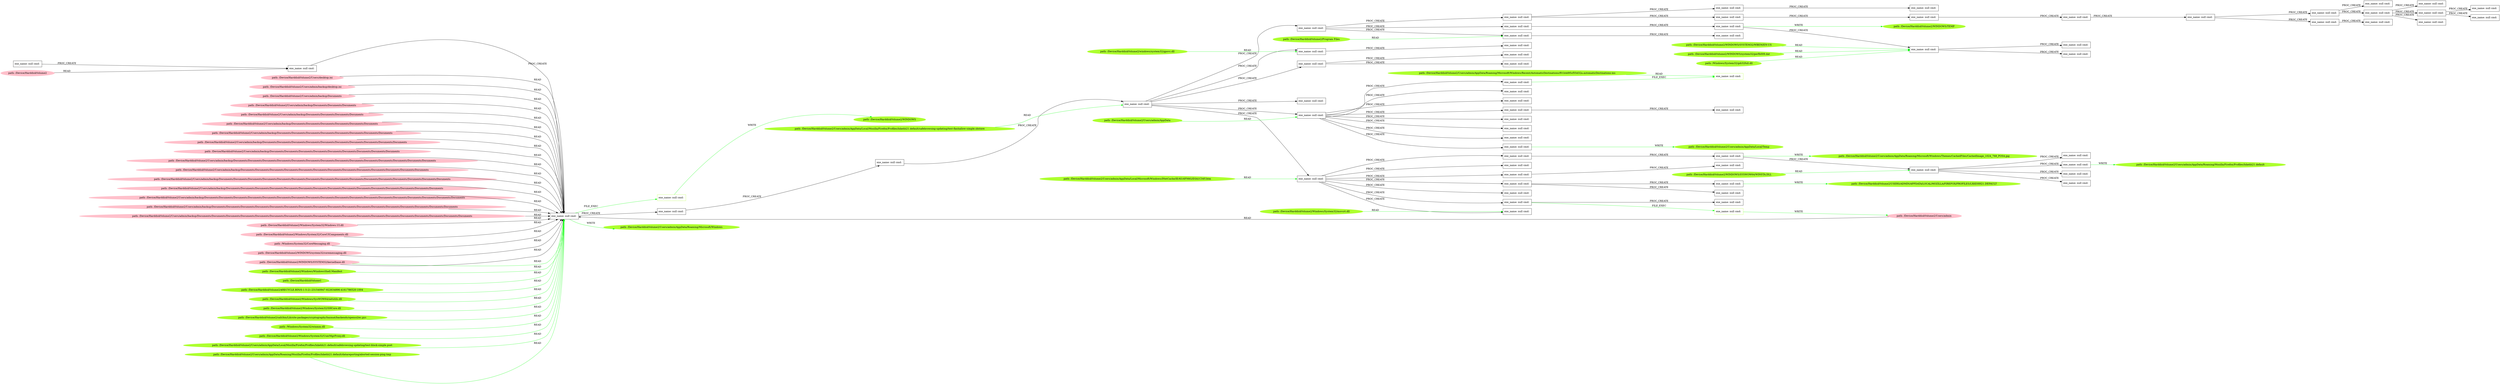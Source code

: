 digraph {
	rankdir=LR
	115 [label="exe_name: null cmd: " color=black shape=box style=solid]
	137 [label="exe_name: null cmd: " color=greenyellow shape=box style=solid]
	115 -> 137 [label=FILE_EXEC color=green]
	2 [label="exe_name: null cmd: " color=black shape=box style=solid]
	147 [label="exe_name: null cmd: " color=greenyellow shape=box style=solid]
	2 -> 147 [label=FILE_EXEC color=green]
	61 [label="exe_name: null cmd: " color=black shape=box style=solid]
	150 [label="exe_name: null cmd: " color=greenyellow shape=box style=solid]
	61 -> 150 [label=FILE_EXEC color=green]
	60 [label="exe_name: null cmd: " color=black shape=box style=solid]
	154 [label="path: /Device/HarddiskVolume2/Users/admin/AppData/Roaming/Microsoft/Windows/Themes/CachedFiles/CachedImage_1024_768_POS4.jpg" color=greenyellow shape=oval style=filled]
	60 -> 154 [label=WRITE color=green]
	156 [label="path: /Device/HarddiskVolume2/WINDOWS/SYSTEM32/WBEM/EN-US" color=greenyellow shape=oval style=filled]
	10 [label="exe_name: null cmd: " color=black shape=box style=solid]
	156 -> 10 [label=READ color=green]
	107 [label="exe_name: null cmd: " color=black shape=box style=solid]
	116 [label="exe_name: null cmd: " color=black shape=box style=solid]
	107 -> 116 [label=PROC_CREATE color=black]
	124 [label="path: /Device/HarddiskVolume2" color=pink shape=oval style=filled]
	116 [label="exe_name: null cmd: " color=black shape=box style=solid]
	124 -> 116 [label=READ color=black]
	116 [label="exe_name: null cmd: " color=black shape=box style=solid]
	115 [label="exe_name: null cmd: " color=black shape=box style=solid]
	116 -> 115 [label=PROC_CREATE color=black]
	91 [label="path: /Device/HarddiskVolume2/Users/admin" color=pink shape=oval style=filled]
	115 [label="exe_name: null cmd: " color=black shape=box style=solid]
	91 -> 115 [label=READ color=black]
	121 [label="path: /Device/HarddiskVolume2/Users/desktop.ini" color=pink shape=oval style=filled]
	115 [label="exe_name: null cmd: " color=black shape=box style=solid]
	121 -> 115 [label=READ color=black]
	95 [label="path: /Device/HarddiskVolume2/Users/admin/backup/desktop.ini" color=pink shape=oval style=filled]
	115 [label="exe_name: null cmd: " color=black shape=box style=solid]
	95 -> 115 [label=READ color=black]
	99 [label="path: /Device/HarddiskVolume2/Users/admin/backup/Documents" color=pink shape=oval style=filled]
	115 [label="exe_name: null cmd: " color=black shape=box style=solid]
	99 -> 115 [label=READ color=black]
	110 [label="path: /Device/HarddiskVolume2/Users/admin/backup/Documents/Documents/Documents" color=pink shape=oval style=filled]
	115 [label="exe_name: null cmd: " color=black shape=box style=solid]
	110 -> 115 [label=READ color=black]
	85 [label="path: /Device/HarddiskVolume2/Users/admin/backup/Documents/Documents/Documents/Documents" color=pink shape=oval style=filled]
	115 [label="exe_name: null cmd: " color=black shape=box style=solid]
	85 -> 115 [label=READ color=black]
	108 [label="path: /Device/HarddiskVolume2/Users/admin/backup/Documents/Documents/Documents/Documents/Documents/Documents" color=pink shape=oval style=filled]
	115 [label="exe_name: null cmd: " color=black shape=box style=solid]
	108 -> 115 [label=READ color=black]
	109 [label="path: /Device/HarddiskVolume2/Users/admin/backup/Documents/Documents/Documents/Documents/Documents/Documents/Documents/Documents" color=pink shape=oval style=filled]
	115 [label="exe_name: null cmd: " color=black shape=box style=solid]
	109 -> 115 [label=READ color=black]
	119 [label="path: /Device/HarddiskVolume2/Users/admin/backup/Documents/Documents/Documents/Documents/Documents/Documents/Documents/Documents/Documents/Documents" color=pink shape=oval style=filled]
	115 [label="exe_name: null cmd: " color=black shape=box style=solid]
	119 -> 115 [label=READ color=black]
	86 [label="path: /Device/HarddiskVolume2/Users/admin/backup/Documents/Documents/Documents/Documents/Documents/Documents/Documents/Documents/Documents" color=pink shape=oval style=filled]
	115 [label="exe_name: null cmd: " color=black shape=box style=solid]
	86 -> 115 [label=READ color=black]
	113 [label="path: /Device/HarddiskVolume2/Users/admin/backup/Documents/Documents/Documents/Documents/Documents/Documents/Documents/Documents/Documents/Documents/Documents/Documents/Documents/Documents" color=pink shape=oval style=filled]
	115 [label="exe_name: null cmd: " color=black shape=box style=solid]
	113 -> 115 [label=READ color=black]
	97 [label="path: /Device/HarddiskVolume2/Users/admin/backup/Documents/Documents/Documents/Documents/Documents/Documents/Documents/Documents/Documents/Documents/Documents/Documents/Documents" color=pink shape=oval style=filled]
	115 [label="exe_name: null cmd: " color=black shape=box style=solid]
	97 -> 115 [label=READ color=black]
	96 [label="path: /Device/HarddiskVolume2/Users/admin/backup/Documents/Documents/Documents/Documents/Documents/Documents/Documents/Documents/Documents/Documents/Documents/Documents/Documents/Documents/Documents/Documents" color=pink shape=oval style=filled]
	115 [label="exe_name: null cmd: " color=black shape=box style=solid]
	96 -> 115 [label=READ color=black]
	100 [label="path: /Device/HarddiskVolume2/Users/admin/backup/Documents/Documents/Documents/Documents/Documents/Documents/Documents/Documents/Documents/Documents/Documents/Documents/Documents/Documents/Documents" color=pink shape=oval style=filled]
	115 [label="exe_name: null cmd: " color=black shape=box style=solid]
	100 -> 115 [label=READ color=black]
	111 [label="path: /Device/HarddiskVolume2/Users/admin/backup/Documents/Documents/Documents/Documents/Documents/Documents/Documents/Documents/Documents/Documents/Documents/Documents/Documents/Documents/Documents/Documents/Documents/Documents" color=pink shape=oval style=filled]
	115 [label="exe_name: null cmd: " color=black shape=box style=solid]
	111 -> 115 [label=READ color=black]
	94 [label="path: /Device/HarddiskVolume2/Users/admin/backup/Documents/Documents/Documents/Documents/Documents/Documents/Documents/Documents/Documents/Documents/Documents/Documents/Documents/Documents/Documents/Documents/Documents" color=pink shape=oval style=filled]
	115 [label="exe_name: null cmd: " color=black shape=box style=solid]
	94 -> 115 [label=READ color=black]
	120 [label="path: /Device/HarddiskVolume2/Users/admin/backup/Documents/Documents/Documents/Documents/Documents/Documents/Documents/Documents/Documents/Documents/Documents/Documents/Documents/Documents/Documents/Documents/Documents/Documents/Documents" color=pink shape=oval style=filled]
	115 [label="exe_name: null cmd: " color=black shape=box style=solid]
	120 -> 115 [label=READ color=black]
	93 [label="path: /Device/HarddiskVolume2/Windows/System32/Windows.UI.dll" color=pink shape=oval style=filled]
	115 [label="exe_name: null cmd: " color=black shape=box style=solid]
	93 -> 115 [label=READ color=black]
	122 [label="path: /Device/HarddiskVolume2/Windows/System32/CoreUIComponents.dll" color=pink shape=oval style=filled]
	115 [label="exe_name: null cmd: " color=black shape=box style=solid]
	122 -> 115 [label=READ color=black]
	90 [label="path: /Windows/System32/CoreMessaging.dll" color=pink shape=oval style=filled]
	115 [label="exe_name: null cmd: " color=black shape=box style=solid]
	90 -> 115 [label=READ color=black]
	117 [label="path: /Device/HarddiskVolume2/WINDOWS/system32/coremessaging.dll" color=pink shape=oval style=filled]
	115 [label="exe_name: null cmd: " color=black shape=box style=solid]
	117 -> 115 [label=READ color=black]
	89 [label="path: /Device/HarddiskVolume2/WINDOWS/SYSTEM32/kernelbase.dll" color=pink shape=oval style=filled]
	115 [label="exe_name: null cmd: " color=black shape=box style=solid]
	89 -> 115 [label=READ color=green]
	89 [label="path: /Device/HarddiskVolume2/WINDOWS/SYSTEM32/kernelbase.dll" color=pink shape=oval style=filled]
	115 [label="exe_name: null cmd: " color=black shape=box style=solid]
	89 -> 115 [label=READ color=black]
	115 [label="exe_name: null cmd: " color=black shape=box style=solid]
	114 [label="exe_name: null cmd: " color=black shape=box style=solid]
	115 -> 114 [label=PROC_CREATE color=black]
	114 [label="exe_name: null cmd: " color=black shape=box style=solid]
	31 [label="exe_name: null cmd: " color=black shape=box style=solid]
	114 -> 31 [label=PROC_CREATE color=black]
	31 [label="exe_name: null cmd: " color=black shape=box style=solid]
	34 [label="exe_name: null cmd: " color=black shape=box style=solid]
	31 -> 34 [label=PROC_CREATE color=black]
	34 [label="exe_name: null cmd: " color=black shape=box style=solid]
	43 [label="exe_name: null cmd: " color=black shape=box style=solid]
	34 -> 43 [label=PROC_CREATE color=black]
	43 [label="exe_name: null cmd: " color=black shape=box style=solid]
	45 [label="exe_name: null cmd: " color=black shape=box style=solid]
	43 -> 45 [label=PROC_CREATE color=black]
	136 [label="path: /Device/HarddiskVolume2/Windows/WindowsShell.Manifest" color=greenyellow shape=oval style=filled]
	115 [label="exe_name: null cmd: " color=black shape=box style=solid]
	136 -> 115 [label=READ color=green]
	145 [label="path: /Device/HarddiskVolume2/Program Files" color=greenyellow shape=oval style=filled]
	81 [label="exe_name: null cmd: " color=black shape=box style=solid]
	145 -> 81 [label=READ color=green]
	142 [label="path: /Device/HarddiskVolume2/Users/admin/AppData" color=greenyellow shape=oval style=filled]
	41 [label="exe_name: null cmd: " color=black shape=box style=solid]
	142 -> 41 [label=READ color=green]
	129 [label="path: /Device/HarddiskVolume1" color=greenyellow shape=oval style=filled]
	115 [label="exe_name: null cmd: " color=black shape=box style=solid]
	129 -> 115 [label=READ color=green]
	34 [label="exe_name: null cmd: " color=black shape=box style=solid]
	20 [label="exe_name: null cmd: " color=black shape=box style=solid]
	34 -> 20 [label=PROC_CREATE color=black]
	20 [label="exe_name: null cmd: " color=black shape=box style=solid]
	27 [label="exe_name: null cmd: " color=black shape=box style=solid]
	20 -> 27 [label=PROC_CREATE color=black]
	34 [label="exe_name: null cmd: " color=black shape=box style=solid]
	23 [label="exe_name: null cmd: " color=black shape=box style=solid]
	34 -> 23 [label=PROC_CREATE color=black]
	20 [label="exe_name: null cmd: " color=black shape=box style=solid]
	28 [label="exe_name: null cmd: " color=black shape=box style=solid]
	20 -> 28 [label=PROC_CREATE color=black]
	155 [label="path: /Device/HarddiskVolume2/WINDOWS/system32/perfh009.dat" color=greenyellow shape=oval style=filled]
	10 [label="exe_name: null cmd: " color=black shape=box style=solid]
	155 -> 10 [label=READ color=green]
	134 [label="path: /Device/HarddiskVolume2/$RECYCLE.BIN/S-1-5-21-231540947-922634896-4161786520-1004" color=greenyellow shape=oval style=filled]
	115 [label="exe_name: null cmd: " color=black shape=box style=solid]
	134 -> 115 [label=READ color=green]
	34 [label="exe_name: null cmd: " color=black shape=box style=solid]
	41 [label="exe_name: null cmd: " color=black shape=box style=solid]
	34 -> 41 [label=PROC_CREATE color=black]
	41 [label="exe_name: null cmd: " color=black shape=box style=solid]
	18 [label="exe_name: null cmd: " color=black shape=box style=solid]
	41 -> 18 [label=PROC_CREATE color=black]
	41 [label="exe_name: null cmd: " color=black shape=box style=solid]
	44 [label="exe_name: null cmd: " color=black shape=box style=solid]
	41 -> 44 [label=PROC_CREATE color=black]
	18 [label="exe_name: null cmd: " color=black shape=box style=solid]
	71 [label="exe_name: null cmd: " color=black shape=box style=solid]
	18 -> 71 [label=PROC_CREATE color=black]
	41 [label="exe_name: null cmd: " color=black shape=box style=solid]
	21 [label="exe_name: null cmd: " color=black shape=box style=solid]
	41 -> 21 [label=PROC_CREATE color=black]
	41 [label="exe_name: null cmd: " color=black shape=box style=solid]
	0 [label="exe_name: null cmd: " color=black shape=box style=solid]
	41 -> 0 [label=PROC_CREATE color=black]
	41 [label="exe_name: null cmd: " color=black shape=box style=solid]
	26 [label="exe_name: null cmd: " color=black shape=box style=solid]
	41 -> 26 [label=PROC_CREATE color=black]
	41 [label="exe_name: null cmd: " color=black shape=box style=solid]
	16 [label="exe_name: null cmd: " color=black shape=box style=solid]
	41 -> 16 [label=PROC_CREATE color=black]
	41 [label="exe_name: null cmd: " color=black shape=box style=solid]
	24 [label="exe_name: null cmd: " color=black shape=box style=solid]
	41 -> 24 [label=PROC_CREATE color=black]
	41 [label="exe_name: null cmd: " color=black shape=box style=solid]
	2 [label="exe_name: null cmd: " color=black shape=box style=solid]
	41 -> 2 [label=PROC_CREATE color=black]
	34 [label="exe_name: null cmd: " color=black shape=box style=solid]
	39 [label="exe_name: null cmd: " color=black shape=box style=solid]
	34 -> 39 [label=PROC_CREATE color=black]
	39 [label="exe_name: null cmd: " color=black shape=box style=solid]
	81 [label="exe_name: null cmd: " color=black shape=box style=solid]
	39 -> 81 [label=PROC_CREATE color=black]
	81 [label="exe_name: null cmd: " color=black shape=box style=solid]
	15 [label="exe_name: null cmd: " color=black shape=box style=solid]
	81 -> 15 [label=PROC_CREATE color=black]
	39 [label="exe_name: null cmd: " color=black shape=box style=solid]
	68 [label="exe_name: null cmd: " color=black shape=box style=solid]
	39 -> 68 [label=PROC_CREATE color=black]
	68 [label="exe_name: null cmd: " color=black shape=box style=solid]
	1 [label="exe_name: null cmd: " color=black shape=box style=solid]
	68 -> 1 [label=PROC_CREATE color=black]
	1 [label="exe_name: null cmd: " color=black shape=box style=solid]
	10 [label="exe_name: null cmd: " color=black shape=box style=solid]
	1 -> 10 [label=PROC_CREATE color=black]
	10 [label="exe_name: null cmd: " color=black shape=box style=solid]
	42 [label="exe_name: null cmd: " color=black shape=box style=solid]
	10 -> 42 [label=PROC_CREATE color=black]
	10 [label="exe_name: null cmd: " color=black shape=box style=solid]
	55 [label="exe_name: null cmd: " color=black shape=box style=solid]
	10 -> 55 [label=PROC_CREATE color=black]
	34 [label="exe_name: null cmd: " color=black shape=box style=solid]
	25 [label="exe_name: null cmd: " color=black shape=box style=solid]
	34 -> 25 [label=PROC_CREATE color=black]
	25 [label="exe_name: null cmd: " color=black shape=box style=solid]
	53 [label="exe_name: null cmd: " color=black shape=box style=solid]
	25 -> 53 [label=PROC_CREATE color=black]
	25 [label="exe_name: null cmd: " color=black shape=box style=solid]
	65 [label="exe_name: null cmd: " color=black shape=box style=solid]
	25 -> 65 [label=PROC_CREATE color=black]
	25 [label="exe_name: null cmd: " color=black shape=box style=solid]
	52 [label="exe_name: null cmd: " color=black shape=box style=solid]
	25 -> 52 [label=PROC_CREATE color=black]
	65 [label="exe_name: null cmd: " color=black shape=box style=solid]
	60 [label="exe_name: null cmd: " color=black shape=box style=solid]
	65 -> 60 [label=PROC_CREATE color=black]
	52 [label="exe_name: null cmd: " color=black shape=box style=solid]
	66 [label="exe_name: null cmd: " color=black shape=box style=solid]
	52 -> 66 [label=PROC_CREATE color=black]
	60 [label="exe_name: null cmd: " color=black shape=box style=solid]
	75 [label="exe_name: null cmd: " color=black shape=box style=solid]
	60 -> 75 [label=PROC_CREATE color=black]
	75 [label="exe_name: null cmd: " color=black shape=box style=solid]
	35 [label="exe_name: null cmd: " color=black shape=box style=solid]
	75 -> 35 [label=PROC_CREATE color=black]
	75 [label="exe_name: null cmd: " color=black shape=box style=solid]
	14 [label="exe_name: null cmd: " color=black shape=box style=solid]
	75 -> 14 [label=PROC_CREATE color=black]
	75 [label="exe_name: null cmd: " color=black shape=box style=solid]
	38 [label="exe_name: null cmd: " color=black shape=box style=solid]
	75 -> 38 [label=PROC_CREATE color=black]
	75 [label="exe_name: null cmd: " color=black shape=box style=solid]
	12 [label="exe_name: null cmd: " color=black shape=box style=solid]
	75 -> 12 [label=PROC_CREATE color=black]
	25 [label="exe_name: null cmd: " color=black shape=box style=solid]
	61 [label="exe_name: null cmd: " color=black shape=box style=solid]
	25 -> 61 [label=PROC_CREATE color=black]
	39 [label="exe_name: null cmd: " color=black shape=box style=solid]
	83 [label="exe_name: null cmd: " color=black shape=box style=solid]
	39 -> 83 [label=PROC_CREATE color=black]
	83 [label="exe_name: null cmd: " color=black shape=box style=solid]
	82 [label="exe_name: null cmd: " color=black shape=box style=solid]
	83 -> 82 [label=PROC_CREATE color=black]
	61 [label="exe_name: null cmd: " color=black shape=box style=solid]
	78 [label="exe_name: null cmd: " color=black shape=box style=solid]
	61 -> 78 [label=PROC_CREATE color=black]
	82 [label="exe_name: null cmd: " color=black shape=box style=solid]
	6 [label="exe_name: null cmd: " color=black shape=box style=solid]
	82 -> 6 [label=PROC_CREATE color=black]
	6 [label="exe_name: null cmd: " color=black shape=box style=solid]
	40 [label="exe_name: null cmd: " color=black shape=box style=solid]
	6 -> 40 [label=PROC_CREATE color=black]
	40 [label="exe_name: null cmd: " color=black shape=box style=solid]
	70 [label="exe_name: null cmd: " color=black shape=box style=solid]
	40 -> 70 [label=PROC_CREATE color=black]
	70 [label="exe_name: null cmd: " color=black shape=box style=solid]
	4 [label="exe_name: null cmd: " color=black shape=box style=solid]
	70 -> 4 [label=PROC_CREATE color=black]
	4 [label="exe_name: null cmd: " color=black shape=box style=solid]
	7 [label="exe_name: null cmd: " color=black shape=box style=solid]
	4 -> 7 [label=PROC_CREATE color=black]
	25 [label="exe_name: null cmd: " color=black shape=box style=solid]
	63 [label="exe_name: null cmd: " color=black shape=box style=solid]
	25 -> 63 [label=PROC_CREATE color=black]
	63 [label="exe_name: null cmd: " color=black shape=box style=solid]
	51 [label="exe_name: null cmd: " color=black shape=box style=solid]
	63 -> 51 [label=PROC_CREATE color=black]
	25 [label="exe_name: null cmd: " color=black shape=box style=solid]
	50 [label="exe_name: null cmd: " color=black shape=box style=solid]
	25 -> 50 [label=PROC_CREATE color=black]
	63 [label="exe_name: null cmd: " color=black shape=box style=solid]
	49 [label="exe_name: null cmd: " color=black shape=box style=solid]
	63 -> 49 [label=PROC_CREATE color=black]
	83 [label="exe_name: null cmd: " color=black shape=box style=solid]
	84 [label="exe_name: null cmd: " color=black shape=box style=solid]
	83 -> 84 [label=PROC_CREATE color=black]
	25 [label="exe_name: null cmd: " color=black shape=box style=solid]
	48 [label="exe_name: null cmd: " color=black shape=box style=solid]
	25 -> 48 [label=PROC_CREATE color=black]
	84 [label="exe_name: null cmd: " color=black shape=box style=solid]
	79 [label="exe_name: null cmd: " color=black shape=box style=solid]
	84 -> 79 [label=PROC_CREATE color=black]
	7 [label="exe_name: null cmd: " color=black shape=box style=solid]
	30 [label="exe_name: null cmd: " color=black shape=box style=solid]
	7 -> 30 [label=PROC_CREATE color=black]
	4 [label="exe_name: null cmd: " color=black shape=box style=solid]
	9 [label="exe_name: null cmd: " color=black shape=box style=solid]
	4 -> 9 [label=PROC_CREATE color=black]
	7 [label="exe_name: null cmd: " color=black shape=box style=solid]
	29 [label="exe_name: null cmd: " color=black shape=box style=solid]
	7 -> 29 [label=PROC_CREATE color=black]
	29 [label="exe_name: null cmd: " color=black shape=box style=solid]
	36 [label="exe_name: null cmd: " color=black shape=box style=solid]
	29 -> 36 [label=PROC_CREATE color=black]
	7 [label="exe_name: null cmd: " color=black shape=box style=solid]
	11 [label="exe_name: null cmd: " color=black shape=box style=solid]
	7 -> 11 [label=PROC_CREATE color=black]
	29 [label="exe_name: null cmd: " color=black shape=box style=solid]
	33 [label="exe_name: null cmd: " color=black shape=box style=solid]
	29 -> 33 [label=PROC_CREATE color=black]
	70 [label="exe_name: null cmd: " color=black shape=box style=solid]
	76 [label="exe_name: null cmd: " color=black shape=box style=solid]
	70 -> 76 [label=PROC_CREATE color=black]
	76 [label="exe_name: null cmd: " color=black shape=box style=solid]
	5 [label="exe_name: null cmd: " color=black shape=box style=solid]
	76 -> 5 [label=PROC_CREATE color=black]
	127 [label="path: /Device/HarddiskVolume2/Windows/SysWOW64/netutils.dll" color=greenyellow shape=oval style=filled]
	115 [label="exe_name: null cmd: " color=black shape=box style=solid]
	127 -> 115 [label=READ color=green]
	140 [label="path: /Device/HarddiskVolume2/Windows/System32/SHCore.dll" color=greenyellow shape=oval style=filled]
	115 [label="exe_name: null cmd: " color=black shape=box style=solid]
	140 -> 115 [label=READ color=green]
	143 [label="path: /Device/HarddiskVolume2/windows/system32/gpsvc.dll" color=greenyellow shape=oval style=filled]
	43 [label="exe_name: null cmd: " color=black shape=box style=solid]
	143 -> 43 [label=READ color=green]
	1 [label="exe_name: null cmd: " color=black shape=box style=solid]
	152 [label="path: /Device/HarddiskVolume2/WINDOWS/TEMP" color=greenyellow shape=oval style=filled]
	1 -> 152 [label=WRITE color=green]
	131 [label="path: /Device/HarddiskVolume2/salt/bin/Lib/site-packages/cryptography/hazmat/backends/openssl/ec.pyc" color=greenyellow shape=oval style=filled]
	115 [label="exe_name: null cmd: " color=black shape=box style=solid]
	131 -> 115 [label=READ color=green]
	26 [label="exe_name: null cmd: " color=black shape=box style=solid]
	146 [label="path: /Device/HarddiskVolume2/Users/admin/AppData/Local/Temp" color=greenyellow shape=oval style=filled]
	26 -> 146 [label=WRITE color=green]
	158 [label="path: /Device/HarddiskVolume2/WINDOWS/SYSWOW64/WINSTA.DLL" color=greenyellow shape=oval style=filled]
	75 [label="exe_name: null cmd: " color=black shape=box style=solid]
	158 -> 75 [label=READ color=green]
	157 [label="path: /Windows/System32/gdi32full.dll" color=greenyellow shape=oval style=filled]
	10 [label="exe_name: null cmd: " color=black shape=box style=solid]
	157 -> 10 [label=READ color=green]
	144 [label="path: /Device/HarddiskVolume2/Users/admin/AppData/Local/Microsoft/Windows/INetCache/IE/6I16FN6G/D3A1C34Y.htm" color=greenyellow shape=oval style=filled]
	25 [label="exe_name: null cmd: " color=black shape=box style=solid]
	144 -> 25 [label=READ color=green]
	128 [label="path: /Windows/System32/winmm.dll" color=greenyellow shape=oval style=filled]
	115 [label="exe_name: null cmd: " color=black shape=box style=solid]
	128 -> 115 [label=READ color=green]
	148 [label="path: /Device/HarddiskVolume2/Users/admin/AppData/Roaming/Microsoft/Windows/Recent/AutomaticDestinations/f01b4d95cf55d32a.automaticDestinations-ms" color=greenyellow shape=oval style=filled]
	147 [label="exe_name: null cmd: " color=greenyellow shape=box style=solid]
	148 -> 147 [label=READ color=green]
	132 [label="path: /Device/HarddiskVolume2/Windows/System32/UserMgrProxy.dll" color=greenyellow shape=oval style=filled]
	115 [label="exe_name: null cmd: " color=black shape=box style=solid]
	132 -> 115 [label=READ color=green]
	149 [label="path: /Device/HarddiskVolume2/Windows/System32/msvcrt.dll" color=greenyellow shape=oval style=filled]
	48 [label="exe_name: null cmd: " color=black shape=box style=solid]
	149 -> 48 [label=READ color=green]
	115 [label="exe_name: null cmd: " color=black shape=box style=solid]
	135 [label="path: /Device/HarddiskVolume2/Users/admin/AppData/Roaming/Microsoft/Windows" color=greenyellow shape=oval style=filled]
	115 -> 135 [label=WRITE color=green]
	150 [label="exe_name: null cmd: " color=greenyellow shape=box style=solid]
	91 [label="path: /Device/HarddiskVolume2/Users/admin" color=pink shape=oval style=filled]
	150 -> 91 [label=WRITE color=green]
	137 [label="exe_name: null cmd: " color=greenyellow shape=box style=solid]
	138 [label="path: /Device/HarddiskVolume2/WINDOWS" color=greenyellow shape=oval style=filled]
	137 -> 138 [label=WRITE color=green]
	35 [label="exe_name: null cmd: " color=black shape=box style=solid]
	159 [label="path: /Device/HarddiskVolume2/Users/admin/AppData/Roaming/Mozilla/Firefox/Profiles/lxkehh21.default" color=greenyellow shape=oval style=filled]
	35 -> 159 [label=WRITE color=green]
	141 [label="path: /Device/HarddiskVolume2/Users/admin/AppData/Local/Mozilla/Firefox/Profiles/lxkehh21.default/safebrowsing-updating/test-flashallow-simple.sbstore" color=greenyellow shape=oval style=filled]
	34 [label="exe_name: null cmd: " color=black shape=box style=solid]
	141 -> 34 [label=READ color=green]
	133 [label="path: /Device/HarddiskVolume2/Users/admin/AppData/Local/Mozilla/Firefox/Profiles/lxkehh21.default/safebrowsing-updating/test-block-simple.pset" color=greenyellow shape=oval style=filled]
	115 [label="exe_name: null cmd: " color=black shape=box style=solid]
	133 -> 115 [label=READ color=green]
	139 [label="path: /Device/HarddiskVolume2/Users/admin/AppData/Roaming/Mozilla/Firefox/Profiles/lxkehh21.default/datareporting/aborted-session-ping.tmp" color=greenyellow shape=oval style=filled]
	115 [label="exe_name: null cmd: " color=black shape=box style=solid]
	139 -> 115 [label=READ color=green]
	49 [label="exe_name: null cmd: " color=black shape=box style=solid]
	153 [label="path: /Device/HarddiskVolume2/USERS/ADMIN/APPDATA/LOCAL/MOZILLA/FIREFOX/PROFILES/LXKEHH21.DEFAULT" color=greenyellow shape=oval style=filled]
	49 -> 153 [label=WRITE color=green]
}
